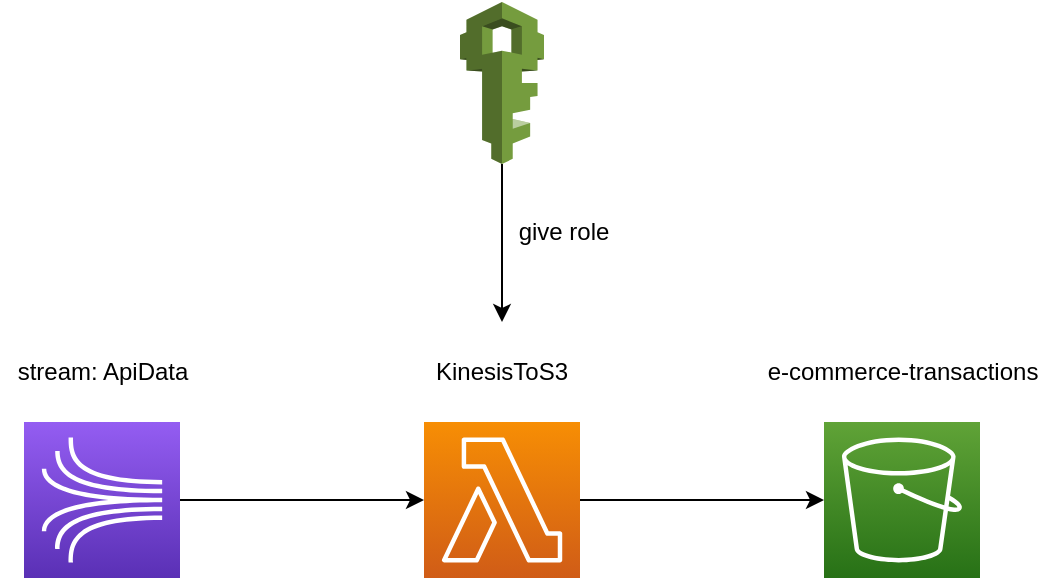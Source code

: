 <mxfile version="21.0.2" type="device"><diagram name="Page-1" id="ZXsME7KpGZg30DAaagdM"><mxGraphModel dx="1105" dy="836" grid="1" gridSize="10" guides="1" tooltips="1" connect="1" arrows="1" fold="1" page="1" pageScale="1" pageWidth="827" pageHeight="1169" math="0" shadow="0"><root><mxCell id="0"/><mxCell id="1" parent="0"/><mxCell id="fDeguL7fUazPX6fRMAFZ-4" style="edgeStyle=orthogonalEdgeStyle;rounded=0;orthogonalLoop=1;jettySize=auto;html=1;" edge="1" parent="1" source="fDeguL7fUazPX6fRMAFZ-1" target="fDeguL7fUazPX6fRMAFZ-3"><mxGeometry relative="1" as="geometry"/></mxCell><mxCell id="fDeguL7fUazPX6fRMAFZ-1" value="" style="sketch=0;points=[[0,0,0],[0.25,0,0],[0.5,0,0],[0.75,0,0],[1,0,0],[0,1,0],[0.25,1,0],[0.5,1,0],[0.75,1,0],[1,1,0],[0,0.25,0],[0,0.5,0],[0,0.75,0],[1,0.25,0],[1,0.5,0],[1,0.75,0]];outlineConnect=0;fontColor=#232F3E;gradientColor=#945DF2;gradientDirection=north;fillColor=#5A30B5;strokeColor=#ffffff;dashed=0;verticalLabelPosition=bottom;verticalAlign=top;align=center;html=1;fontSize=12;fontStyle=0;aspect=fixed;shape=mxgraph.aws4.resourceIcon;resIcon=mxgraph.aws4.kinesis;" vertex="1" parent="1"><mxGeometry x="120" y="280" width="78" height="78" as="geometry"/></mxCell><mxCell id="fDeguL7fUazPX6fRMAFZ-2" value="" style="sketch=0;points=[[0,0,0],[0.25,0,0],[0.5,0,0],[0.75,0,0],[1,0,0],[0,1,0],[0.25,1,0],[0.5,1,0],[0.75,1,0],[1,1,0],[0,0.25,0],[0,0.5,0],[0,0.75,0],[1,0.25,0],[1,0.5,0],[1,0.75,0]];outlineConnect=0;fontColor=#232F3E;gradientColor=#60A337;gradientDirection=north;fillColor=#277116;strokeColor=#ffffff;dashed=0;verticalLabelPosition=bottom;verticalAlign=top;align=center;html=1;fontSize=12;fontStyle=0;aspect=fixed;shape=mxgraph.aws4.resourceIcon;resIcon=mxgraph.aws4.s3;" vertex="1" parent="1"><mxGeometry x="520" y="280" width="78" height="78" as="geometry"/></mxCell><mxCell id="fDeguL7fUazPX6fRMAFZ-5" style="edgeStyle=orthogonalEdgeStyle;rounded=0;orthogonalLoop=1;jettySize=auto;html=1;entryX=0;entryY=0.5;entryDx=0;entryDy=0;entryPerimeter=0;" edge="1" parent="1" source="fDeguL7fUazPX6fRMAFZ-3" target="fDeguL7fUazPX6fRMAFZ-2"><mxGeometry relative="1" as="geometry"/></mxCell><mxCell id="fDeguL7fUazPX6fRMAFZ-3" value="" style="sketch=0;points=[[0,0,0],[0.25,0,0],[0.5,0,0],[0.75,0,0],[1,0,0],[0,1,0],[0.25,1,0],[0.5,1,0],[0.75,1,0],[1,1,0],[0,0.25,0],[0,0.5,0],[0,0.75,0],[1,0.25,0],[1,0.5,0],[1,0.75,0]];outlineConnect=0;fontColor=#232F3E;gradientColor=#F78E04;gradientDirection=north;fillColor=#D05C17;strokeColor=#ffffff;dashed=0;verticalLabelPosition=bottom;verticalAlign=top;align=center;html=1;fontSize=12;fontStyle=0;aspect=fixed;shape=mxgraph.aws4.resourceIcon;resIcon=mxgraph.aws4.lambda;" vertex="1" parent="1"><mxGeometry x="320" y="280" width="78" height="78" as="geometry"/></mxCell><mxCell id="fDeguL7fUazPX6fRMAFZ-6" value="stream: ApiData" style="text;html=1;strokeColor=none;fillColor=none;align=center;verticalAlign=middle;whiteSpace=wrap;rounded=0;" vertex="1" parent="1"><mxGeometry x="108.5" y="240" width="101" height="30" as="geometry"/></mxCell><mxCell id="fDeguL7fUazPX6fRMAFZ-7" value="KinesisToS3" style="text;html=1;strokeColor=none;fillColor=none;align=center;verticalAlign=middle;whiteSpace=wrap;rounded=0;" vertex="1" parent="1"><mxGeometry x="329" y="240" width="60" height="30" as="geometry"/></mxCell><mxCell id="fDeguL7fUazPX6fRMAFZ-8" value="e-commerce-transactions" style="text;html=1;strokeColor=none;fillColor=none;align=center;verticalAlign=middle;whiteSpace=wrap;rounded=0;" vertex="1" parent="1"><mxGeometry x="483.5" y="240" width="151" height="30" as="geometry"/></mxCell><mxCell id="fDeguL7fUazPX6fRMAFZ-13" style="edgeStyle=orthogonalEdgeStyle;rounded=0;orthogonalLoop=1;jettySize=auto;html=1;" edge="1" parent="1" source="fDeguL7fUazPX6fRMAFZ-9"><mxGeometry relative="1" as="geometry"><mxPoint x="359" y="230" as="targetPoint"/></mxGeometry></mxCell><mxCell id="fDeguL7fUazPX6fRMAFZ-9" value="" style="outlineConnect=0;dashed=0;verticalLabelPosition=bottom;verticalAlign=top;align=center;html=1;shape=mxgraph.aws3.iam;fillColor=#759C3E;gradientColor=none;" vertex="1" parent="1"><mxGeometry x="338" y="70" width="42" height="81" as="geometry"/></mxCell><mxCell id="fDeguL7fUazPX6fRMAFZ-11" value="give role" style="text;html=1;strokeColor=none;fillColor=none;align=center;verticalAlign=middle;whiteSpace=wrap;rounded=0;" vertex="1" parent="1"><mxGeometry x="360" y="170" width="60" height="30" as="geometry"/></mxCell></root></mxGraphModel></diagram></mxfile>